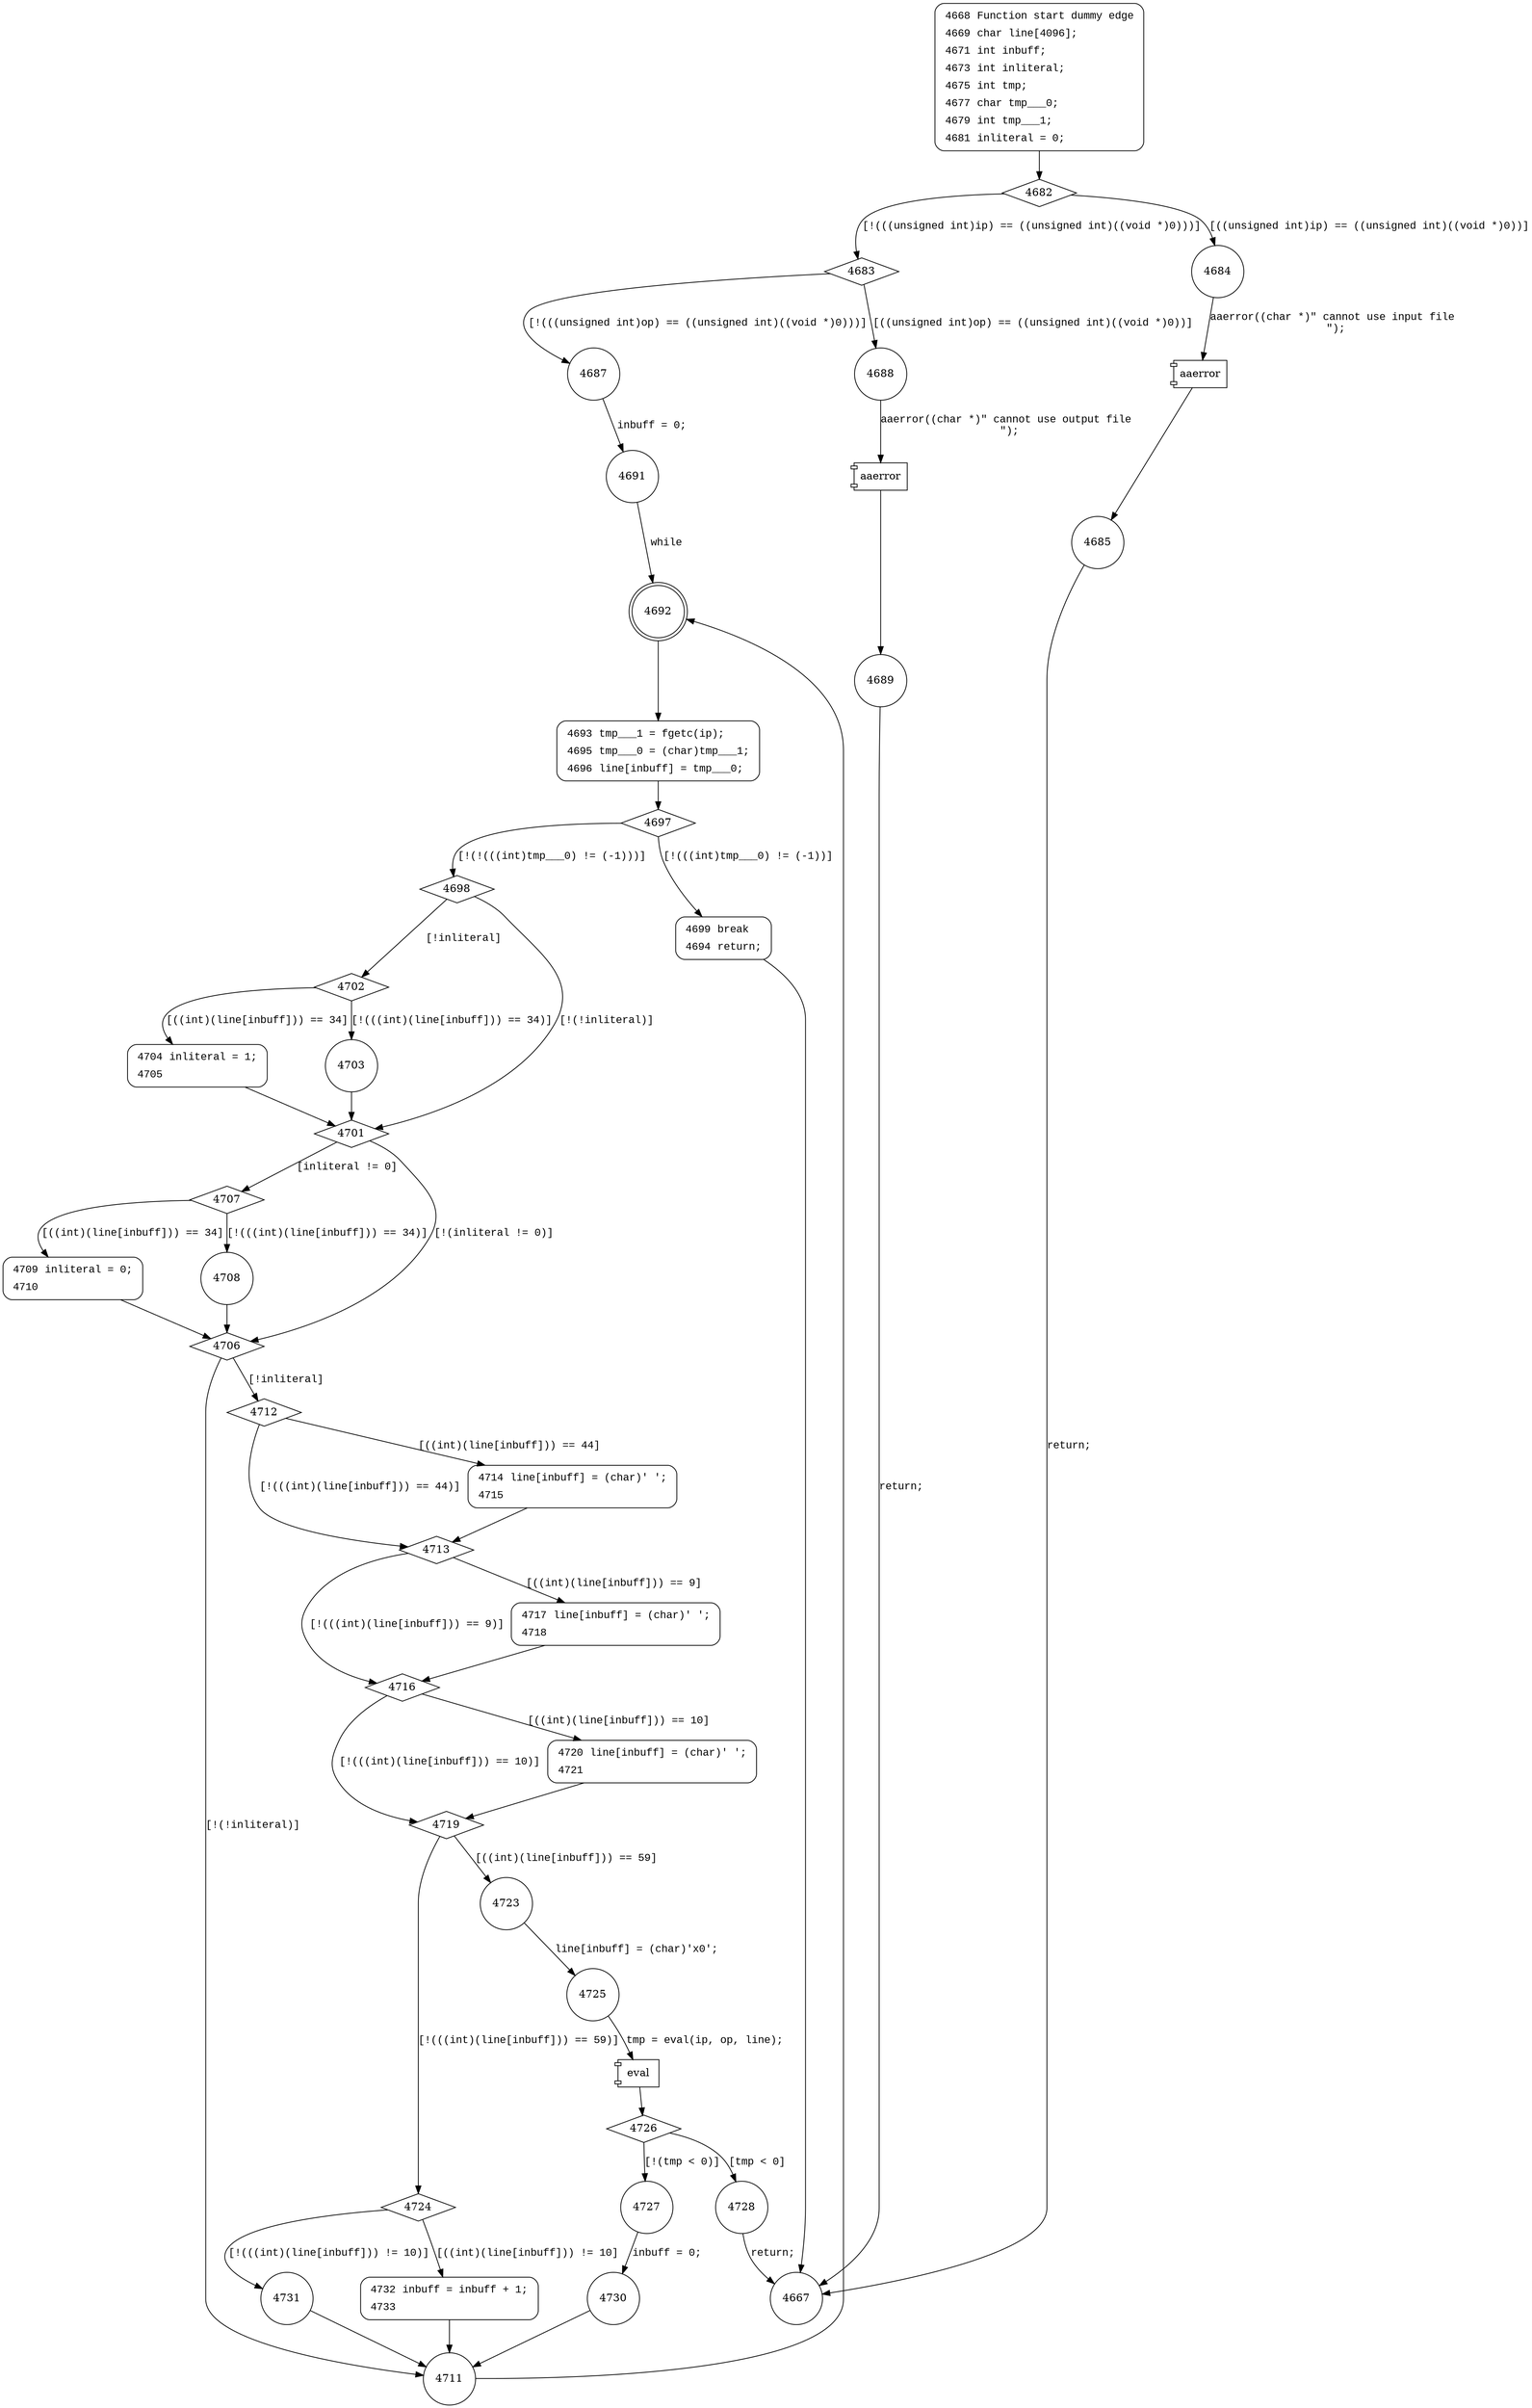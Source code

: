 digraph read_eval_do {
4682 [shape="diamond"]
4683 [shape="diamond"]
4684 [shape="circle"]
4685 [shape="circle"]
4687 [shape="circle"]
4688 [shape="circle"]
4689 [shape="circle"]
4691 [shape="circle"]
4692 [shape="doublecircle"]
4693 [shape="circle"]
4697 [shape="diamond"]
4698 [shape="diamond"]
4699 [shape="circle"]
4701 [shape="diamond"]
4702 [shape="diamond"]
4703 [shape="circle"]
4704 [shape="circle"]
4706 [shape="diamond"]
4707 [shape="diamond"]
4708 [shape="circle"]
4709 [shape="circle"]
4711 [shape="circle"]
4712 [shape="diamond"]
4713 [shape="diamond"]
4714 [shape="circle"]
4716 [shape="diamond"]
4717 [shape="circle"]
4719 [shape="diamond"]
4720 [shape="circle"]
4724 [shape="diamond"]
4723 [shape="circle"]
4725 [shape="circle"]
4726 [shape="diamond"]
4727 [shape="circle"]
4728 [shape="circle"]
4730 [shape="circle"]
4731 [shape="circle"]
4732 [shape="circle"]
4667 [shape="circle"]
4668 [style="filled,bold" penwidth="1" fillcolor="white" fontname="Courier New" shape="Mrecord" label=<<table border="0" cellborder="0" cellpadding="3" bgcolor="white"><tr><td align="right">4668</td><td align="left">Function start dummy edge</td></tr><tr><td align="right">4669</td><td align="left">char line[4096];</td></tr><tr><td align="right">4671</td><td align="left">int inbuff;</td></tr><tr><td align="right">4673</td><td align="left">int inliteral;</td></tr><tr><td align="right">4675</td><td align="left">int tmp;</td></tr><tr><td align="right">4677</td><td align="left">char tmp___0;</td></tr><tr><td align="right">4679</td><td align="left">int tmp___1;</td></tr><tr><td align="right">4681</td><td align="left">inliteral = 0;</td></tr></table>>]
4668 -> 4682[label=""]
4693 [style="filled,bold" penwidth="1" fillcolor="white" fontname="Courier New" shape="Mrecord" label=<<table border="0" cellborder="0" cellpadding="3" bgcolor="white"><tr><td align="right">4693</td><td align="left">tmp___1 = fgetc(ip);</td></tr><tr><td align="right">4695</td><td align="left">tmp___0 = (char)tmp___1;</td></tr><tr><td align="right">4696</td><td align="left">line[inbuff] = tmp___0;</td></tr></table>>]
4693 -> 4697[label=""]
4699 [style="filled,bold" penwidth="1" fillcolor="white" fontname="Courier New" shape="Mrecord" label=<<table border="0" cellborder="0" cellpadding="3" bgcolor="white"><tr><td align="right">4699</td><td align="left">break</td></tr><tr><td align="right">4694</td><td align="left">return;</td></tr></table>>]
4699 -> 4667[label=""]
4704 [style="filled,bold" penwidth="1" fillcolor="white" fontname="Courier New" shape="Mrecord" label=<<table border="0" cellborder="0" cellpadding="3" bgcolor="white"><tr><td align="right">4704</td><td align="left">inliteral = 1;</td></tr><tr><td align="right">4705</td><td align="left"></td></tr></table>>]
4704 -> 4701[label=""]
4709 [style="filled,bold" penwidth="1" fillcolor="white" fontname="Courier New" shape="Mrecord" label=<<table border="0" cellborder="0" cellpadding="3" bgcolor="white"><tr><td align="right">4709</td><td align="left">inliteral = 0;</td></tr><tr><td align="right">4710</td><td align="left"></td></tr></table>>]
4709 -> 4706[label=""]
4714 [style="filled,bold" penwidth="1" fillcolor="white" fontname="Courier New" shape="Mrecord" label=<<table border="0" cellborder="0" cellpadding="3" bgcolor="white"><tr><td align="right">4714</td><td align="left">line[inbuff] = (char)' ';</td></tr><tr><td align="right">4715</td><td align="left"></td></tr></table>>]
4714 -> 4713[label=""]
4717 [style="filled,bold" penwidth="1" fillcolor="white" fontname="Courier New" shape="Mrecord" label=<<table border="0" cellborder="0" cellpadding="3" bgcolor="white"><tr><td align="right">4717</td><td align="left">line[inbuff] = (char)' ';</td></tr><tr><td align="right">4718</td><td align="left"></td></tr></table>>]
4717 -> 4716[label=""]
4720 [style="filled,bold" penwidth="1" fillcolor="white" fontname="Courier New" shape="Mrecord" label=<<table border="0" cellborder="0" cellpadding="3" bgcolor="white"><tr><td align="right">4720</td><td align="left">line[inbuff] = (char)' ';</td></tr><tr><td align="right">4721</td><td align="left"></td></tr></table>>]
4720 -> 4719[label=""]
4732 [style="filled,bold" penwidth="1" fillcolor="white" fontname="Courier New" shape="Mrecord" label=<<table border="0" cellborder="0" cellpadding="3" bgcolor="white"><tr><td align="right">4732</td><td align="left">inbuff = inbuff + 1;</td></tr><tr><td align="right">4733</td><td align="left"></td></tr></table>>]
4732 -> 4711[label=""]
4682 -> 4683 [label="[!(((unsigned int)ip) == ((unsigned int)((void *)0)))]" fontname="Courier New"]
4682 -> 4684 [label="[((unsigned int)ip) == ((unsigned int)((void *)0))]" fontname="Courier New"]
100161 [shape="component" label="aaerror"]
4684 -> 100161 [label="aaerror((char *)\" cannot use input file \n\");" fontname="Courier New"]
100161 -> 4685 [label="" fontname="Courier New"]
4683 -> 4687 [label="[!(((unsigned int)op) == ((unsigned int)((void *)0)))]" fontname="Courier New"]
4683 -> 4688 [label="[((unsigned int)op) == ((unsigned int)((void *)0))]" fontname="Courier New"]
100162 [shape="component" label="aaerror"]
4688 -> 100162 [label="aaerror((char *)\" cannot use output file \n\");" fontname="Courier New"]
100162 -> 4689 [label="" fontname="Courier New"]
4687 -> 4691 [label="inbuff = 0;" fontname="Courier New"]
4692 -> 4693 [label="" fontname="Courier New"]
4697 -> 4698 [label="[!(!(((int)tmp___0) != (-1)))]" fontname="Courier New"]
4697 -> 4699 [label="[!(((int)tmp___0) != (-1))]" fontname="Courier New"]
4698 -> 4701 [label="[!(!inliteral)]" fontname="Courier New"]
4698 -> 4702 [label="[!inliteral]" fontname="Courier New"]
4702 -> 4703 [label="[!(((int)(line[inbuff])) == 34)]" fontname="Courier New"]
4702 -> 4704 [label="[((int)(line[inbuff])) == 34]" fontname="Courier New"]
4701 -> 4706 [label="[!(inliteral != 0)]" fontname="Courier New"]
4701 -> 4707 [label="[inliteral != 0]" fontname="Courier New"]
4707 -> 4708 [label="[!(((int)(line[inbuff])) == 34)]" fontname="Courier New"]
4707 -> 4709 [label="[((int)(line[inbuff])) == 34]" fontname="Courier New"]
4706 -> 4711 [label="[!(!inliteral)]" fontname="Courier New"]
4706 -> 4712 [label="[!inliteral]" fontname="Courier New"]
4712 -> 4713 [label="[!(((int)(line[inbuff])) == 44)]" fontname="Courier New"]
4712 -> 4714 [label="[((int)(line[inbuff])) == 44]" fontname="Courier New"]
4713 -> 4716 [label="[!(((int)(line[inbuff])) == 9)]" fontname="Courier New"]
4713 -> 4717 [label="[((int)(line[inbuff])) == 9]" fontname="Courier New"]
4716 -> 4719 [label="[!(((int)(line[inbuff])) == 10)]" fontname="Courier New"]
4716 -> 4720 [label="[((int)(line[inbuff])) == 10]" fontname="Courier New"]
4719 -> 4724 [label="[!(((int)(line[inbuff])) == 59)]" fontname="Courier New"]
4719 -> 4723 [label="[((int)(line[inbuff])) == 59]" fontname="Courier New"]
100163 [shape="component" label="eval"]
4725 -> 100163 [label="tmp = eval(ip, op, line);" fontname="Courier New"]
100163 -> 4726 [label="" fontname="Courier New"]
4726 -> 4727 [label="[!(tmp < 0)]" fontname="Courier New"]
4726 -> 4728 [label="[tmp < 0]" fontname="Courier New"]
4727 -> 4730 [label="inbuff = 0;" fontname="Courier New"]
4711 -> 4692 [label="" fontname="Courier New"]
4724 -> 4731 [label="[!(((int)(line[inbuff])) != 10)]" fontname="Courier New"]
4724 -> 4732 [label="[((int)(line[inbuff])) != 10]" fontname="Courier New"]
4731 -> 4711 [label="" fontname="Courier New"]
4703 -> 4701 [label="" fontname="Courier New"]
4685 -> 4667 [label="return;" fontname="Courier New"]
4689 -> 4667 [label="return;" fontname="Courier New"]
4691 -> 4692 [label="while" fontname="Courier New"]
4723 -> 4725 [label="line[inbuff] = (char)'\x0';" fontname="Courier New"]
4728 -> 4667 [label="return;" fontname="Courier New"]
4730 -> 4711 [label="" fontname="Courier New"]
4708 -> 4706 [label="" fontname="Courier New"]
}